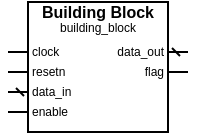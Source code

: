 <mxfile version="26.1.1">
  <diagram name="Page-1" id="VRBZvtwPsNaemiqWiQXd">
    <mxGraphModel dx="1176" dy="228" grid="1" gridSize="10" guides="1" tooltips="1" connect="1" arrows="1" fold="1" page="1" pageScale="1" pageWidth="850" pageHeight="1100" math="0" shadow="0">
      <root>
        <mxCell id="0" />
        <mxCell id="1" parent="0" />
        <mxCell id="wy8NmlvsFWD7dPoeLTDD-1" value="" style="group;points=[[0,0,0,10,0],[0,0,0,10,10],[0,0,0,20,0],[0,1,0,0,-40],[0,1,0,0,-30],[0,1,0,0,-20],[0,1,0,0,-10],[0,1,0,10,0],[0,1,0,20,0],[0.5,0,0,0,0],[0.5,1,0,0,0],[1,0,0,-20,0],[1,0,0,-10,0],[1,0,0,-10,10],[1,1,0,-20,0],[1,1,0,-10,0],[1,1,0,0,-40],[1,1,0,0,-30]];connectable=1;" vertex="1" connectable="0" parent="1">
          <mxGeometry width="90" height="65" as="geometry" />
        </mxCell>
        <mxCell id="wy8NmlvsFWD7dPoeLTDD-2" value="" style="rounded=0;whiteSpace=wrap;html=1;connectable=0;" vertex="1" parent="wy8NmlvsFWD7dPoeLTDD-1">
          <mxGeometry x="10" width="70" height="65" as="geometry" />
        </mxCell>
        <mxCell id="wy8NmlvsFWD7dPoeLTDD-3" value="" style="endArrow=none;html=1;rounded=1;endFill=1;startFill=0;startArrow=none;endSize=2;startSize=2;sourcePerimeterSpacing=0;" edge="1" parent="wy8NmlvsFWD7dPoeLTDD-1">
          <mxGeometry width="50" height="50" relative="1" as="geometry">
            <mxPoint x="10" y="25" as="sourcePoint" />
            <mxPoint y="25" as="targetPoint" />
          </mxGeometry>
        </mxCell>
        <mxCell id="wy8NmlvsFWD7dPoeLTDD-4" value="" style="endArrow=none;html=1;rounded=1;startArrow=none;startFill=0;startSize=2;endSize=2;" edge="1" parent="wy8NmlvsFWD7dPoeLTDD-1">
          <mxGeometry width="50" height="50" relative="1" as="geometry">
            <mxPoint x="10" y="35" as="sourcePoint" />
            <mxPoint y="35" as="targetPoint" />
          </mxGeometry>
        </mxCell>
        <mxCell id="wy8NmlvsFWD7dPoeLTDD-5" value="" style="endArrow=none;html=1;rounded=1;startArrow=dash;startFill=0;startSize=2;endSize=2;" edge="1" parent="wy8NmlvsFWD7dPoeLTDD-1">
          <mxGeometry width="50" height="50" relative="1" as="geometry">
            <mxPoint x="10" y="45" as="sourcePoint" />
            <mxPoint y="45" as="targetPoint" />
          </mxGeometry>
        </mxCell>
        <mxCell id="wy8NmlvsFWD7dPoeLTDD-6" value="" style="endArrow=none;html=1;rounded=1;startArrow=none;startFill=0;startSize=2;endSize=2;" edge="1" parent="wy8NmlvsFWD7dPoeLTDD-1">
          <mxGeometry width="50" height="50" relative="1" as="geometry">
            <mxPoint x="10" y="55" as="sourcePoint" />
            <mxPoint y="55" as="targetPoint" />
          </mxGeometry>
        </mxCell>
        <mxCell id="wy8NmlvsFWD7dPoeLTDD-7" value="" style="endArrow=dash;html=1;rounded=1;endFill=0;startFill=0;startArrow=none;startSize=2;endSize=2;" edge="1" parent="wy8NmlvsFWD7dPoeLTDD-1">
          <mxGeometry width="50" height="50" relative="1" as="geometry">
            <mxPoint x="90" y="25" as="sourcePoint" />
            <mxPoint x="80" y="25" as="targetPoint" />
          </mxGeometry>
        </mxCell>
        <mxCell id="wy8NmlvsFWD7dPoeLTDD-8" value="" style="endArrow=none;html=1;rounded=1;endFill=1;startFill=0;startArrow=none;startSize=2;endSize=2;" edge="1" parent="wy8NmlvsFWD7dPoeLTDD-1">
          <mxGeometry width="50" height="50" relative="1" as="geometry">
            <mxPoint x="90" y="35" as="sourcePoint" />
            <mxPoint x="80" y="35" as="targetPoint" />
          </mxGeometry>
        </mxCell>
        <mxCell id="wy8NmlvsFWD7dPoeLTDD-9" value="Building Block" style="text;html=1;align=center;verticalAlign=middle;whiteSpace=wrap;rounded=0;fontSize=8;fontStyle=1;connectable=0;" vertex="1" parent="wy8NmlvsFWD7dPoeLTDD-1">
          <mxGeometry x="10" width="70" height="10" as="geometry" />
        </mxCell>
        <mxCell id="wy8NmlvsFWD7dPoeLTDD-10" value="clock" style="text;html=1;align=left;verticalAlign=middle;whiteSpace=wrap;rounded=0;fontSize=6;connectable=0;" vertex="1" parent="wy8NmlvsFWD7dPoeLTDD-1">
          <mxGeometry x="10" y="20" width="30" height="10" as="geometry" />
        </mxCell>
        <mxCell id="wy8NmlvsFWD7dPoeLTDD-11" value="resetn" style="text;html=1;align=left;verticalAlign=middle;whiteSpace=wrap;rounded=0;fontSize=6;connectable=0;" vertex="1" parent="wy8NmlvsFWD7dPoeLTDD-1">
          <mxGeometry x="10" y="30" width="30" height="10" as="geometry" />
        </mxCell>
        <mxCell id="wy8NmlvsFWD7dPoeLTDD-12" value="data_in" style="text;html=1;align=left;verticalAlign=middle;whiteSpace=wrap;rounded=0;fontSize=6;connectable=0;" vertex="1" parent="wy8NmlvsFWD7dPoeLTDD-1">
          <mxGeometry x="10" y="40" width="30" height="10" as="geometry" />
        </mxCell>
        <mxCell id="wy8NmlvsFWD7dPoeLTDD-13" value="enable" style="text;html=1;align=left;verticalAlign=middle;whiteSpace=wrap;rounded=0;fontSize=6;connectable=0;" vertex="1" parent="wy8NmlvsFWD7dPoeLTDD-1">
          <mxGeometry x="10" y="50" width="30" height="10" as="geometry" />
        </mxCell>
        <mxCell id="wy8NmlvsFWD7dPoeLTDD-14" value="data_out" style="text;html=1;align=right;verticalAlign=middle;whiteSpace=wrap;rounded=0;fontSize=6;connectable=0;" vertex="1" parent="wy8NmlvsFWD7dPoeLTDD-1">
          <mxGeometry x="50" y="20" width="30" height="10" as="geometry" />
        </mxCell>
        <mxCell id="wy8NmlvsFWD7dPoeLTDD-15" value="flag" style="text;html=1;align=right;verticalAlign=middle;whiteSpace=wrap;rounded=0;fontSize=6;connectable=0;" vertex="1" parent="wy8NmlvsFWD7dPoeLTDD-1">
          <mxGeometry x="50" y="30" width="30" height="10" as="geometry" />
        </mxCell>
        <mxCell id="wy8NmlvsFWD7dPoeLTDD-16" value="building_block" style="text;html=1;align=center;verticalAlign=middle;whiteSpace=wrap;rounded=0;fontSize=6;connectable=0;" vertex="1" parent="wy8NmlvsFWD7dPoeLTDD-1">
          <mxGeometry x="10" y="10" width="70" height="5" as="geometry" />
        </mxCell>
      </root>
    </mxGraphModel>
  </diagram>
</mxfile>
